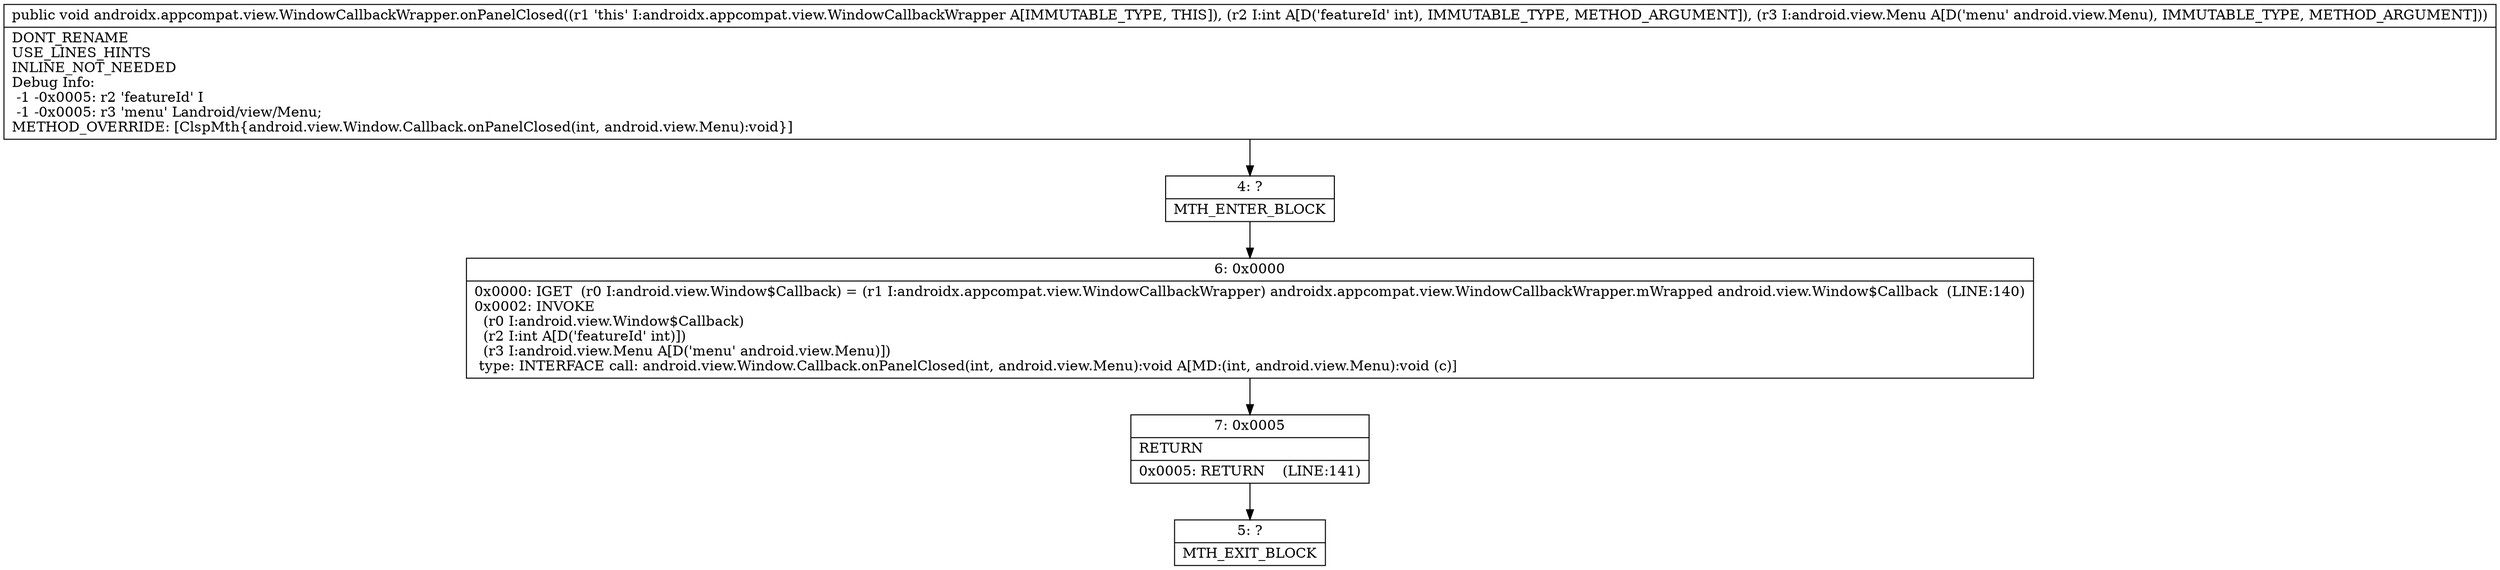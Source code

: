 digraph "CFG forandroidx.appcompat.view.WindowCallbackWrapper.onPanelClosed(ILandroid\/view\/Menu;)V" {
Node_4 [shape=record,label="{4\:\ ?|MTH_ENTER_BLOCK\l}"];
Node_6 [shape=record,label="{6\:\ 0x0000|0x0000: IGET  (r0 I:android.view.Window$Callback) = (r1 I:androidx.appcompat.view.WindowCallbackWrapper) androidx.appcompat.view.WindowCallbackWrapper.mWrapped android.view.Window$Callback  (LINE:140)\l0x0002: INVOKE  \l  (r0 I:android.view.Window$Callback)\l  (r2 I:int A[D('featureId' int)])\l  (r3 I:android.view.Menu A[D('menu' android.view.Menu)])\l type: INTERFACE call: android.view.Window.Callback.onPanelClosed(int, android.view.Menu):void A[MD:(int, android.view.Menu):void (c)]\l}"];
Node_7 [shape=record,label="{7\:\ 0x0005|RETURN\l|0x0005: RETURN    (LINE:141)\l}"];
Node_5 [shape=record,label="{5\:\ ?|MTH_EXIT_BLOCK\l}"];
MethodNode[shape=record,label="{public void androidx.appcompat.view.WindowCallbackWrapper.onPanelClosed((r1 'this' I:androidx.appcompat.view.WindowCallbackWrapper A[IMMUTABLE_TYPE, THIS]), (r2 I:int A[D('featureId' int), IMMUTABLE_TYPE, METHOD_ARGUMENT]), (r3 I:android.view.Menu A[D('menu' android.view.Menu), IMMUTABLE_TYPE, METHOD_ARGUMENT]))  | DONT_RENAME\lUSE_LINES_HINTS\lINLINE_NOT_NEEDED\lDebug Info:\l  \-1 \-0x0005: r2 'featureId' I\l  \-1 \-0x0005: r3 'menu' Landroid\/view\/Menu;\lMETHOD_OVERRIDE: [ClspMth\{android.view.Window.Callback.onPanelClosed(int, android.view.Menu):void\}]\l}"];
MethodNode -> Node_4;Node_4 -> Node_6;
Node_6 -> Node_7;
Node_7 -> Node_5;
}

